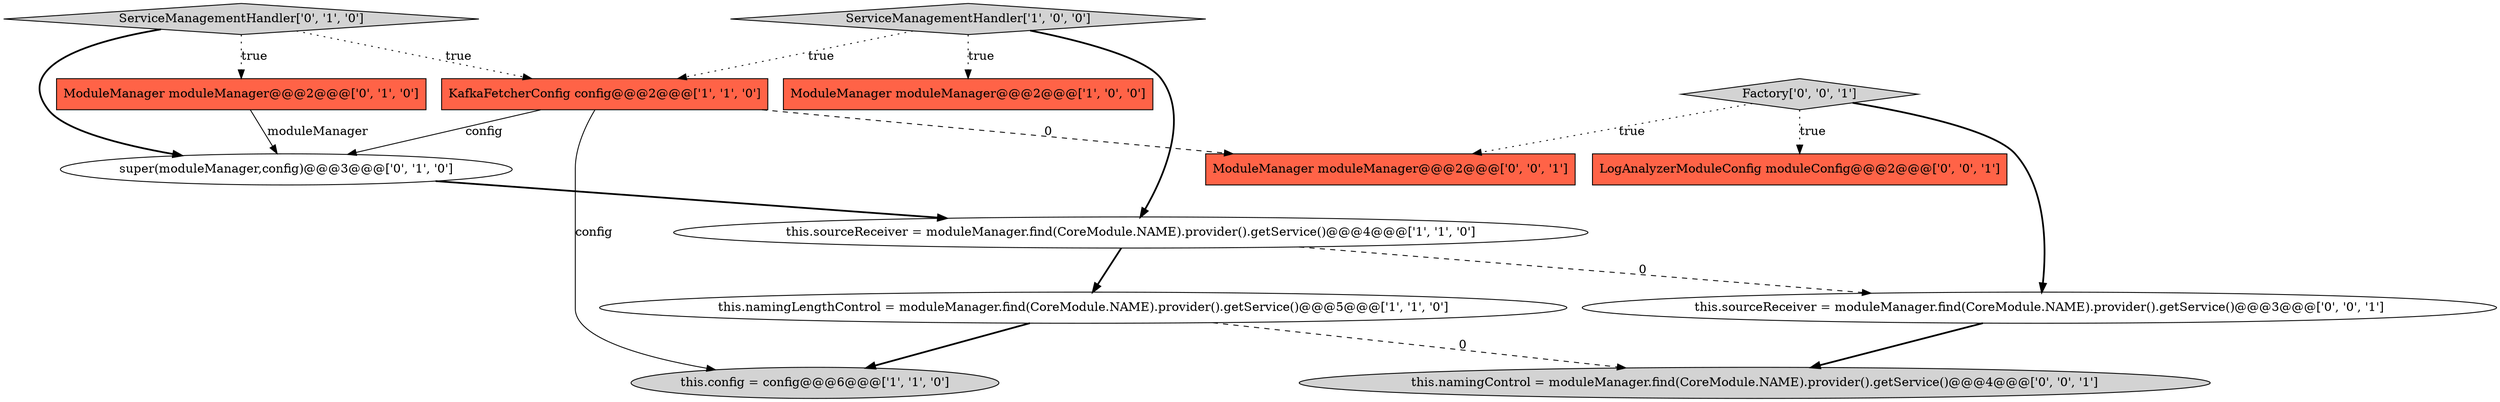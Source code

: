 digraph {
3 [style = filled, label = "ModuleManager moduleManager@@@2@@@['1', '0', '0']", fillcolor = tomato, shape = box image = "AAA0AAABBB1BBB"];
5 [style = filled, label = "this.sourceReceiver = moduleManager.find(CoreModule.NAME).provider().getService()@@@4@@@['1', '1', '0']", fillcolor = white, shape = ellipse image = "AAA0AAABBB1BBB"];
10 [style = filled, label = "LogAnalyzerModuleConfig moduleConfig@@@2@@@['0', '0', '1']", fillcolor = tomato, shape = box image = "AAA0AAABBB3BBB"];
8 [style = filled, label = "super(moduleManager,config)@@@3@@@['0', '1', '0']", fillcolor = white, shape = ellipse image = "AAA1AAABBB2BBB"];
2 [style = filled, label = "this.namingLengthControl = moduleManager.find(CoreModule.NAME).provider().getService()@@@5@@@['1', '1', '0']", fillcolor = white, shape = ellipse image = "AAA0AAABBB1BBB"];
9 [style = filled, label = "this.namingControl = moduleManager.find(CoreModule.NAME).provider().getService()@@@4@@@['0', '0', '1']", fillcolor = lightgray, shape = ellipse image = "AAA0AAABBB3BBB"];
12 [style = filled, label = "Factory['0', '0', '1']", fillcolor = lightgray, shape = diamond image = "AAA0AAABBB3BBB"];
0 [style = filled, label = "this.config = config@@@6@@@['1', '1', '0']", fillcolor = lightgray, shape = ellipse image = "AAA0AAABBB1BBB"];
6 [style = filled, label = "ModuleManager moduleManager@@@2@@@['0', '1', '0']", fillcolor = tomato, shape = box image = "AAA0AAABBB2BBB"];
13 [style = filled, label = "ModuleManager moduleManager@@@2@@@['0', '0', '1']", fillcolor = tomato, shape = box image = "AAA0AAABBB3BBB"];
4 [style = filled, label = "KafkaFetcherConfig config@@@2@@@['1', '1', '0']", fillcolor = tomato, shape = box image = "AAA0AAABBB1BBB"];
11 [style = filled, label = "this.sourceReceiver = moduleManager.find(CoreModule.NAME).provider().getService()@@@3@@@['0', '0', '1']", fillcolor = white, shape = ellipse image = "AAA0AAABBB3BBB"];
1 [style = filled, label = "ServiceManagementHandler['1', '0', '0']", fillcolor = lightgray, shape = diamond image = "AAA0AAABBB1BBB"];
7 [style = filled, label = "ServiceManagementHandler['0', '1', '0']", fillcolor = lightgray, shape = diamond image = "AAA0AAABBB2BBB"];
5->2 [style = bold, label=""];
12->10 [style = dotted, label="true"];
4->13 [style = dashed, label="0"];
4->8 [style = solid, label="config"];
2->0 [style = bold, label=""];
12->11 [style = bold, label=""];
1->3 [style = dotted, label="true"];
4->0 [style = solid, label="config"];
12->13 [style = dotted, label="true"];
11->9 [style = bold, label=""];
7->4 [style = dotted, label="true"];
7->8 [style = bold, label=""];
2->9 [style = dashed, label="0"];
8->5 [style = bold, label=""];
6->8 [style = solid, label="moduleManager"];
1->4 [style = dotted, label="true"];
5->11 [style = dashed, label="0"];
1->5 [style = bold, label=""];
7->6 [style = dotted, label="true"];
}
